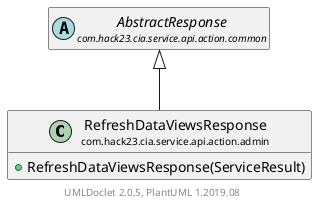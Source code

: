 @startuml
    set namespaceSeparator none
    hide empty fields
    hide empty methods

    class "<size:14>RefreshDataViewsResponse\n<size:10>com.hack23.cia.service.api.action.admin" as com.hack23.cia.service.api.action.admin.RefreshDataViewsResponse [[RefreshDataViewsResponse.html]] {
        +RefreshDataViewsResponse(ServiceResult)
    }

    abstract class "<size:14>AbstractResponse\n<size:10>com.hack23.cia.service.api.action.common" as com.hack23.cia.service.api.action.common.AbstractResponse [[../common/AbstractResponse.html]]

    com.hack23.cia.service.api.action.common.AbstractResponse <|-- com.hack23.cia.service.api.action.admin.RefreshDataViewsResponse

    center footer UMLDoclet 2.0.5, PlantUML 1.2019.08
@enduml
